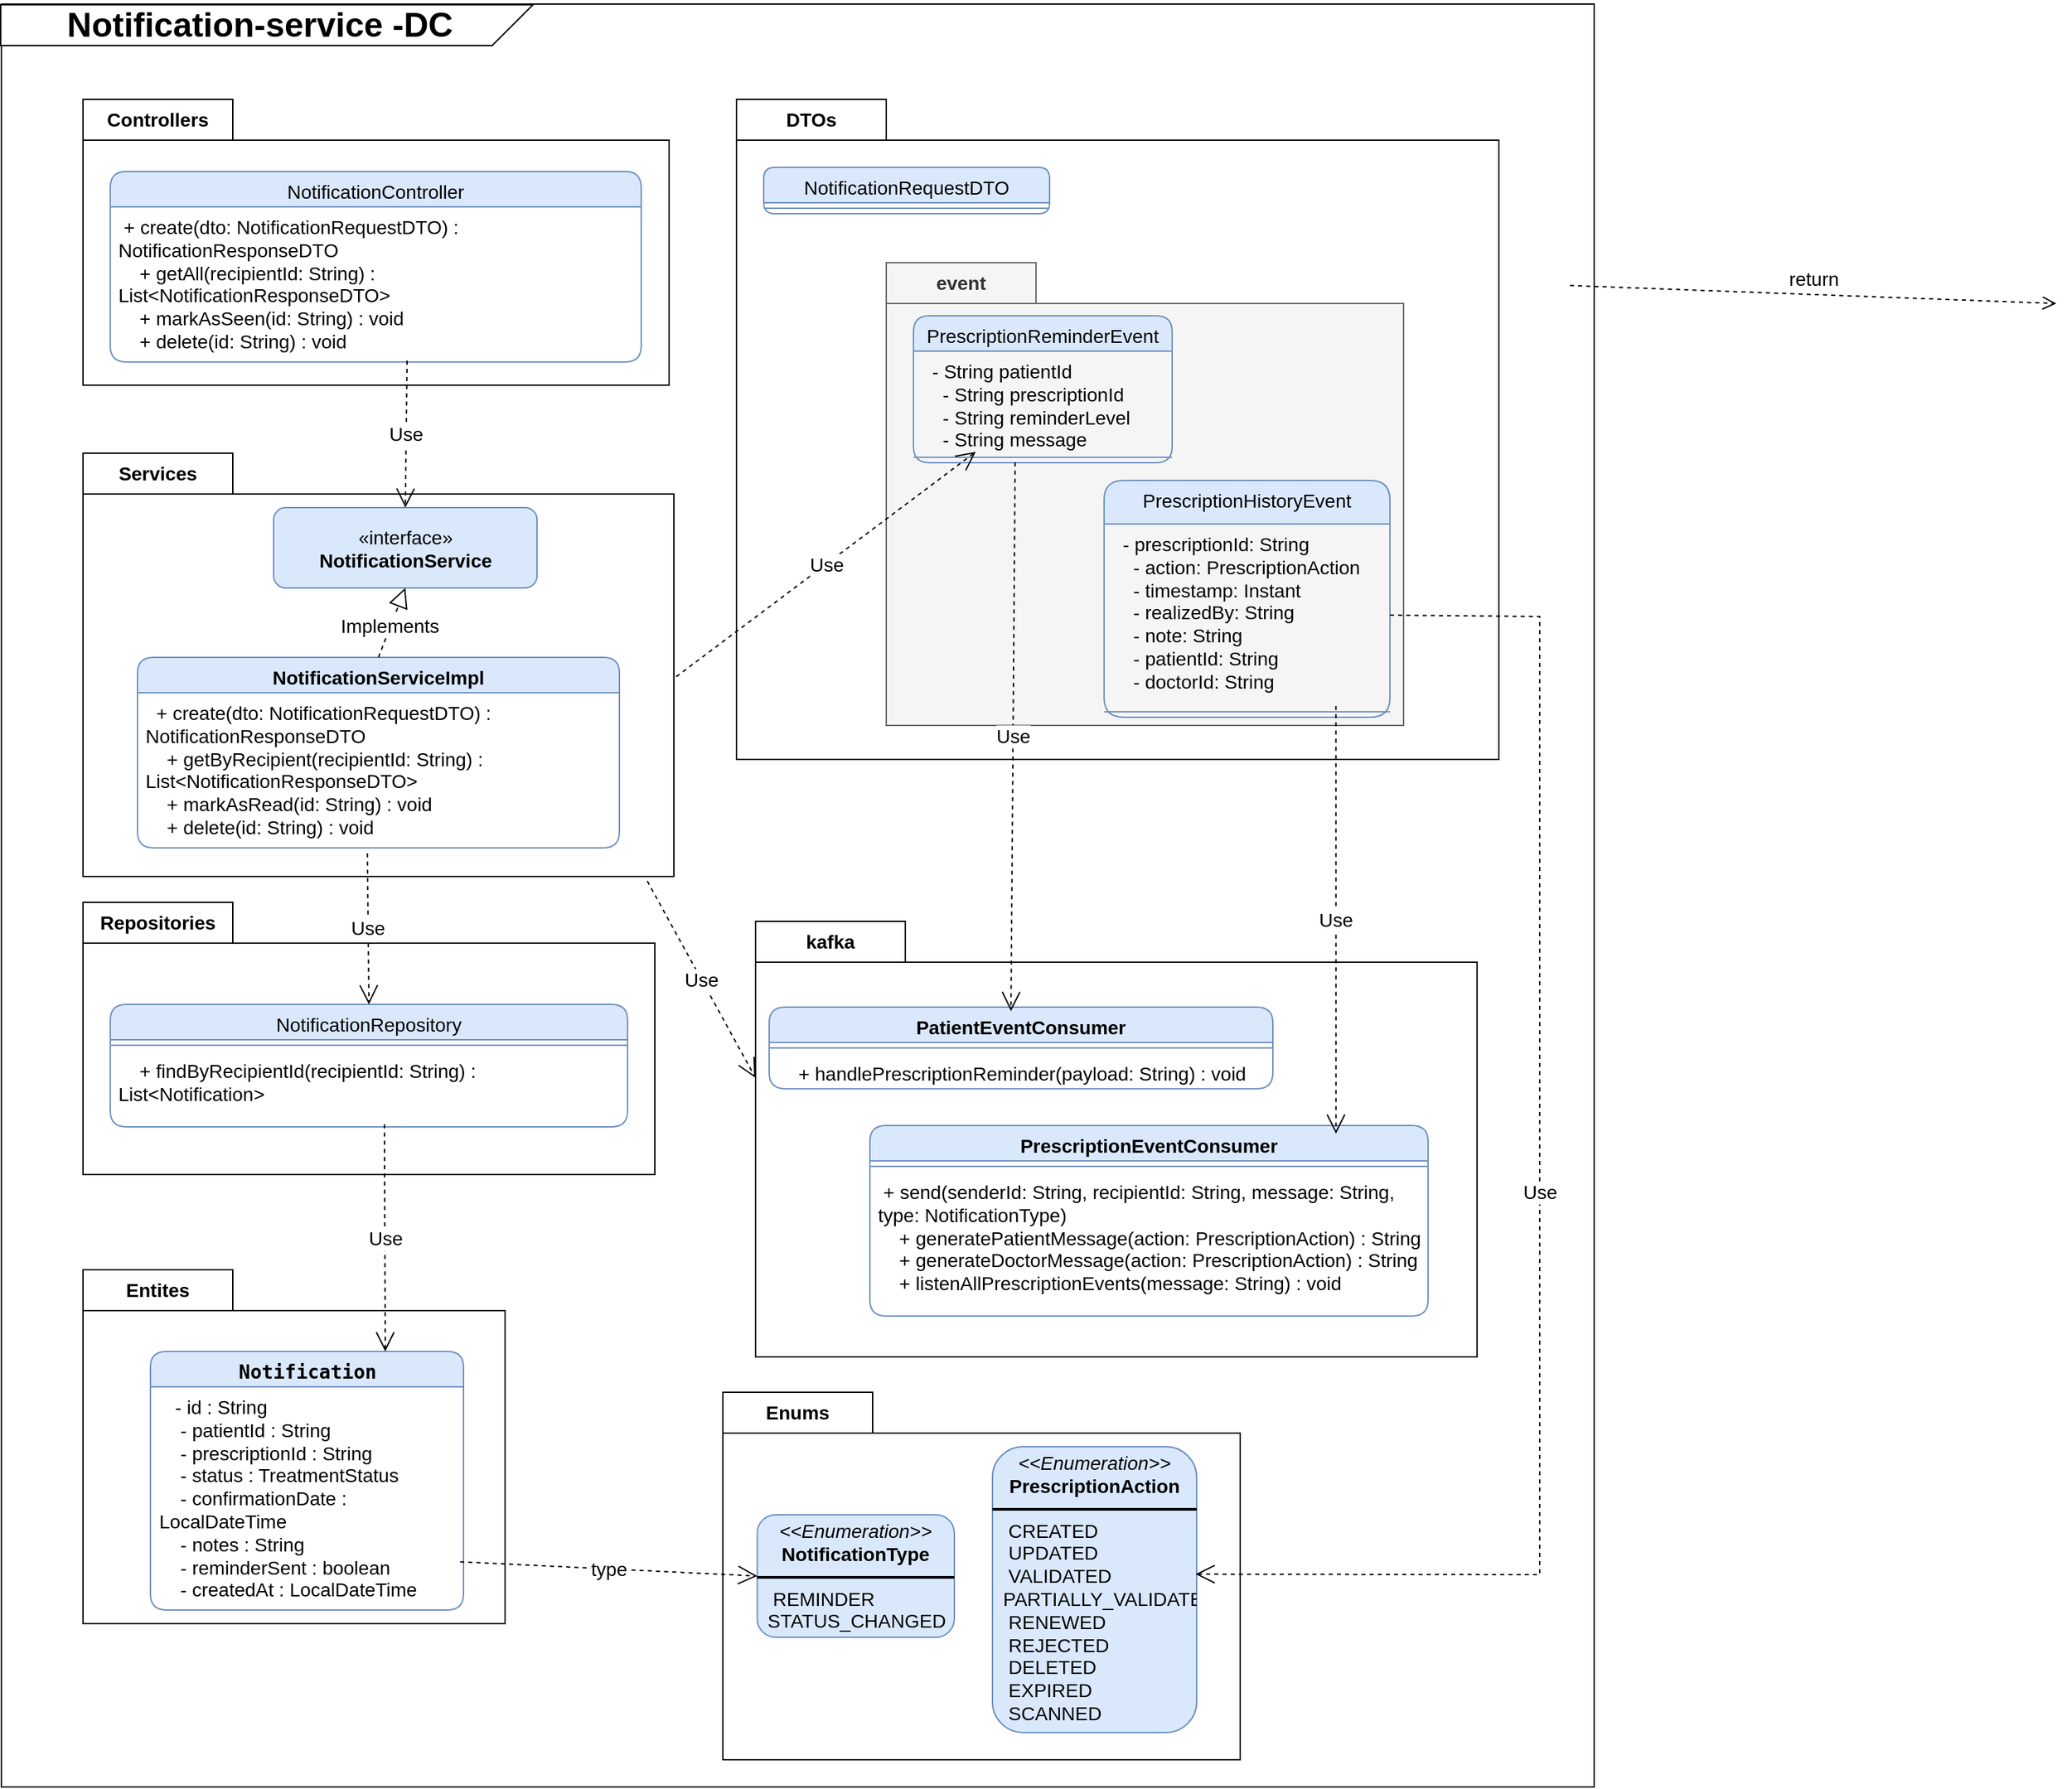 <mxfile version="28.2.0">
  <diagram name="Page-1" id="j-TZjf8S6RYhwzULQQCM">
    <mxGraphModel dx="4069" dy="2034" grid="1" gridSize="10" guides="1" tooltips="1" connect="1" arrows="1" fold="1" page="1" pageScale="1" pageWidth="1169" pageHeight="1654" math="0" shadow="0">
      <root>
        <mxCell id="0" />
        <mxCell id="1" parent="0" />
        <mxCell id="p0VomlxSAg0T8OADrMNB-1" value="" style="html=1;whiteSpace=wrap;fontSize=14;" vertex="1" parent="1">
          <mxGeometry x="670" y="390" width="1170" height="1310" as="geometry" />
        </mxCell>
        <mxCell id="p0VomlxSAg0T8OADrMNB-2" value="Entites" style="shape=folder;fontStyle=1;tabWidth=110;tabHeight=30;tabPosition=left;html=1;boundedLbl=1;labelInHeader=1;container=1;collapsible=0;recursiveResize=0;whiteSpace=wrap;fontSize=14;" vertex="1" parent="1">
          <mxGeometry x="730" y="1320" width="310" height="260" as="geometry" />
        </mxCell>
        <mxCell id="p0VomlxSAg0T8OADrMNB-3" value="&lt;div style=&quot;text-align: left;&quot;&gt;&lt;font face=&quot;monospace&quot;&gt;Notification&lt;/font&gt;&lt;/div&gt;" style="swimlane;fontStyle=1;align=center;verticalAlign=top;childLayout=stackLayout;horizontal=1;startSize=26;horizontalStack=0;resizeParent=1;resizeParentMax=0;resizeLast=0;collapsible=1;marginBottom=0;whiteSpace=wrap;html=1;fillColor=#dae8fc;strokeColor=#6c8ebf;rounded=1;fontSize=14;" vertex="1" parent="p0VomlxSAg0T8OADrMNB-2">
          <mxGeometry x="49.5" y="60" width="230" height="190" as="geometry">
            <mxRectangle x="200" y="60" width="70" height="30" as="alternateBounds" />
          </mxGeometry>
        </mxCell>
        <mxCell id="p0VomlxSAg0T8OADrMNB-4" value="&lt;div&gt;&amp;nbsp; &amp;nbsp;- id : String&lt;/div&gt;&lt;div&gt;&amp;nbsp; &amp;nbsp; - patientId : String&lt;/div&gt;&lt;div&gt;&amp;nbsp; &amp;nbsp; - prescriptionId : String&lt;/div&gt;&lt;div&gt;&amp;nbsp; &amp;nbsp; - status : TreatmentStatus&lt;/div&gt;&lt;div&gt;&amp;nbsp; &amp;nbsp; - confirmationDate : LocalDateTime&lt;/div&gt;&lt;div&gt;&amp;nbsp; &amp;nbsp; - notes : String&lt;/div&gt;&lt;div&gt;&amp;nbsp; &amp;nbsp; - reminderSent : boolean&lt;/div&gt;&lt;div&gt;&amp;nbsp; &amp;nbsp; - createdAt : LocalDateTime&lt;/div&gt;" style="text;strokeColor=none;fillColor=none;align=left;verticalAlign=top;spacingLeft=4;spacingRight=4;overflow=hidden;rotatable=0;points=[[0,0.5],[1,0.5]];portConstraint=eastwest;whiteSpace=wrap;html=1;rounded=1;fontSize=14;" vertex="1" parent="p0VomlxSAg0T8OADrMNB-3">
          <mxGeometry y="26" width="230" height="164" as="geometry" />
        </mxCell>
        <mxCell id="p0VomlxSAg0T8OADrMNB-7" value="DTOs" style="shape=folder;fontStyle=1;tabWidth=110;tabHeight=30;tabPosition=left;html=1;boundedLbl=1;labelInHeader=1;container=1;collapsible=0;recursiveResize=0;whiteSpace=wrap;fontSize=14;" vertex="1" parent="1">
          <mxGeometry x="1210" y="460" width="560" height="485" as="geometry" />
        </mxCell>
        <mxCell id="p0VomlxSAg0T8OADrMNB-91" value="&lt;div style=&quot;text-align: left;&quot;&gt;&lt;span style=&quot;font-weight: 400;&quot;&gt;NotificationRequestDTO&lt;/span&gt;&lt;/div&gt;" style="swimlane;fontStyle=1;align=center;verticalAlign=top;childLayout=stackLayout;horizontal=1;startSize=26;horizontalStack=0;resizeParent=1;resizeParentMax=0;resizeLast=0;collapsible=1;marginBottom=0;whiteSpace=wrap;html=1;fillColor=#dae8fc;strokeColor=#6c8ebf;rounded=1;fontSize=14;arcSize=50;" vertex="1" parent="p0VomlxSAg0T8OADrMNB-7">
          <mxGeometry x="20" y="50" width="210" height="34" as="geometry">
            <mxRectangle x="200" y="60" width="70" height="30" as="alternateBounds" />
          </mxGeometry>
        </mxCell>
        <mxCell id="p0VomlxSAg0T8OADrMNB-93" value="" style="line;strokeWidth=1;fillColor=none;align=left;verticalAlign=middle;spacingTop=-1;spacingLeft=3;spacingRight=3;rotatable=0;labelPosition=right;points=[];portConstraint=eastwest;strokeColor=inherit;rounded=1;fontSize=14;" vertex="1" parent="p0VomlxSAg0T8OADrMNB-91">
          <mxGeometry y="26" width="210" height="8" as="geometry" />
        </mxCell>
        <mxCell id="p0VomlxSAg0T8OADrMNB-11" value="event" style="shape=folder;fontStyle=1;tabWidth=110;tabHeight=30;tabPosition=left;html=1;boundedLbl=1;labelInHeader=1;container=1;collapsible=0;recursiveResize=0;whiteSpace=wrap;fillColor=#f5f5f5;fontColor=#333333;strokeColor=#666666;fontSize=14;" vertex="1" parent="p0VomlxSAg0T8OADrMNB-7">
          <mxGeometry x="110" y="120" width="380" height="340" as="geometry" />
        </mxCell>
        <mxCell id="p0VomlxSAg0T8OADrMNB-8" value="&lt;div style=&quot;text-align: left;&quot;&gt;&lt;span style=&quot;font-weight: 400;&quot;&gt;PrescriptionReminderEvent&lt;/span&gt;&lt;/div&gt;" style="swimlane;fontStyle=1;align=center;verticalAlign=top;childLayout=stackLayout;horizontal=1;startSize=26;horizontalStack=0;resizeParent=1;resizeParentMax=0;resizeLast=0;collapsible=1;marginBottom=0;whiteSpace=wrap;html=1;fillColor=#dae8fc;strokeColor=#6c8ebf;rounded=1;fontSize=14;" vertex="1" parent="p0VomlxSAg0T8OADrMNB-11">
          <mxGeometry x="20" y="39" width="190" height="108" as="geometry">
            <mxRectangle x="200" y="60" width="70" height="30" as="alternateBounds" />
          </mxGeometry>
        </mxCell>
        <mxCell id="p0VomlxSAg0T8OADrMNB-9" value="&lt;div&gt;&amp;nbsp; - String patientId&lt;/div&gt;&lt;div&gt;&amp;nbsp; &amp;nbsp; - String prescriptionId&lt;/div&gt;&lt;div&gt;&amp;nbsp; &amp;nbsp; - String reminderLevel&lt;/div&gt;&lt;div&gt;&amp;nbsp; &amp;nbsp; - String message&lt;/div&gt;" style="text;strokeColor=none;fillColor=none;align=left;verticalAlign=top;spacingLeft=4;spacingRight=4;overflow=hidden;rotatable=0;points=[[0,0.5],[1,0.5]];portConstraint=eastwest;whiteSpace=wrap;html=1;rounded=1;fontSize=14;" vertex="1" parent="p0VomlxSAg0T8OADrMNB-8">
          <mxGeometry y="26" width="190" height="74" as="geometry" />
        </mxCell>
        <mxCell id="p0VomlxSAg0T8OADrMNB-10" value="" style="line;strokeWidth=1;fillColor=none;align=left;verticalAlign=middle;spacingTop=-1;spacingLeft=3;spacingRight=3;rotatable=0;labelPosition=right;points=[];portConstraint=eastwest;strokeColor=inherit;rounded=1;fontSize=14;" vertex="1" parent="p0VomlxSAg0T8OADrMNB-8">
          <mxGeometry y="100" width="190" height="8" as="geometry" />
        </mxCell>
        <mxCell id="p0VomlxSAg0T8OADrMNB-87" value="&lt;div style=&quot;text-align: left;&quot;&gt;&lt;span style=&quot;font-weight: 400;&quot;&gt;PrescriptionHistoryEvent&lt;/span&gt;&lt;/div&gt;" style="swimlane;fontStyle=1;align=center;verticalAlign=top;childLayout=stackLayout;horizontal=1;startSize=32;horizontalStack=0;resizeParent=1;resizeParentMax=0;resizeLast=0;collapsible=1;marginBottom=0;whiteSpace=wrap;html=1;fillColor=#dae8fc;strokeColor=#6c8ebf;rounded=1;fontSize=14;" vertex="1" parent="p0VomlxSAg0T8OADrMNB-11">
          <mxGeometry x="160" y="160" width="210" height="174" as="geometry">
            <mxRectangle x="200" y="60" width="70" height="30" as="alternateBounds" />
          </mxGeometry>
        </mxCell>
        <mxCell id="p0VomlxSAg0T8OADrMNB-88" value="&lt;div&gt;&amp;nbsp; - prescriptionId: String&lt;/div&gt;&lt;div&gt;&amp;nbsp; &amp;nbsp; - action: PrescriptionAction&lt;/div&gt;&lt;div&gt;&amp;nbsp; &amp;nbsp; - timestamp: Instant&lt;/div&gt;&lt;div&gt;&amp;nbsp; &amp;nbsp; - realizedBy: String&lt;/div&gt;&lt;div&gt;&amp;nbsp; &amp;nbsp; - note: String&lt;/div&gt;&lt;div&gt;&amp;nbsp; &amp;nbsp; - patientId: String&lt;/div&gt;&lt;div&gt;&amp;nbsp; &amp;nbsp; - doctorId: String&lt;/div&gt;" style="text;strokeColor=none;fillColor=none;align=left;verticalAlign=top;spacingLeft=4;spacingRight=4;overflow=hidden;rotatable=0;points=[[0,0.5],[1,0.5]];portConstraint=eastwest;whiteSpace=wrap;html=1;rounded=1;fontSize=14;" vertex="1" parent="p0VomlxSAg0T8OADrMNB-87">
          <mxGeometry y="32" width="210" height="134" as="geometry" />
        </mxCell>
        <mxCell id="p0VomlxSAg0T8OADrMNB-89" value="" style="line;strokeWidth=1;fillColor=none;align=left;verticalAlign=middle;spacingTop=-1;spacingLeft=3;spacingRight=3;rotatable=0;labelPosition=right;points=[];portConstraint=eastwest;strokeColor=inherit;rounded=1;fontSize=14;" vertex="1" parent="p0VomlxSAg0T8OADrMNB-87">
          <mxGeometry y="166" width="210" height="8" as="geometry" />
        </mxCell>
        <mxCell id="p0VomlxSAg0T8OADrMNB-18" value="Services" style="shape=folder;fontStyle=1;tabWidth=110;tabHeight=30;tabPosition=left;html=1;boundedLbl=1;labelInHeader=1;container=1;collapsible=0;recursiveResize=0;whiteSpace=wrap;fontSize=14;" vertex="1" parent="1">
          <mxGeometry x="730" y="720" width="434" height="311" as="geometry" />
        </mxCell>
        <mxCell id="p0VomlxSAg0T8OADrMNB-29" value="«interface»&lt;br&gt;&lt;div style=&quot;text-align: left;&quot;&gt;&lt;b&gt;NotificationService&lt;/b&gt;&lt;/div&gt;" style="html=1;whiteSpace=wrap;fillColor=#dae8fc;strokeColor=#6c8ebf;rounded=1;fontSize=14;" vertex="1" parent="p0VomlxSAg0T8OADrMNB-18">
          <mxGeometry x="140" y="40" width="193.5" height="59" as="geometry" />
        </mxCell>
        <mxCell id="p0VomlxSAg0T8OADrMNB-30" value="&lt;div style=&quot;text-align: left;&quot;&gt;NotificationServiceImpl&lt;/div&gt;" style="swimlane;fontStyle=1;align=center;verticalAlign=top;childLayout=stackLayout;horizontal=1;startSize=26;horizontalStack=0;resizeParent=1;resizeParentMax=0;resizeLast=0;collapsible=1;marginBottom=0;whiteSpace=wrap;html=1;rounded=1;fillColor=#dae8fc;strokeColor=#6c8ebf;fontSize=14;" vertex="1" parent="p0VomlxSAg0T8OADrMNB-18">
          <mxGeometry x="40" y="150" width="354" height="140" as="geometry" />
        </mxCell>
        <mxCell id="p0VomlxSAg0T8OADrMNB-31" value="&lt;div&gt;&amp;nbsp; + create(dto: NotificationRequestDTO) : NotificationResponseDTO&lt;/div&gt;&lt;div&gt;&amp;nbsp; &amp;nbsp; + getByRecipient(recipientId: String) : List&amp;lt;NotificationResponseDTO&amp;gt;&lt;/div&gt;&lt;div&gt;&amp;nbsp; &amp;nbsp; + markAsRead(id: String) : void&lt;/div&gt;&lt;div&gt;&amp;nbsp; &amp;nbsp; + delete(id: String) : void&lt;/div&gt;" style="text;strokeColor=none;fillColor=none;align=left;verticalAlign=top;spacingLeft=4;spacingRight=4;overflow=hidden;rotatable=0;points=[[0,0.5],[1,0.5]];portConstraint=eastwest;whiteSpace=wrap;html=1;rounded=1;fontSize=14;" vertex="1" parent="p0VomlxSAg0T8OADrMNB-30">
          <mxGeometry y="26" width="354" height="114" as="geometry" />
        </mxCell>
        <mxCell id="p0VomlxSAg0T8OADrMNB-32" value="" style="endArrow=block;dashed=1;endFill=0;endSize=12;html=1;rounded=0;exitX=0.5;exitY=0;exitDx=0;exitDy=0;entryX=0.5;entryY=1;entryDx=0;entryDy=0;fontSize=14;" edge="1" parent="p0VomlxSAg0T8OADrMNB-18" source="p0VomlxSAg0T8OADrMNB-30" target="p0VomlxSAg0T8OADrMNB-29">
          <mxGeometry width="160" relative="1" as="geometry">
            <mxPoint x="491.5" y="450" as="sourcePoint" />
            <mxPoint x="344.5" y="370" as="targetPoint" />
          </mxGeometry>
        </mxCell>
        <mxCell id="p0VomlxSAg0T8OADrMNB-33" value="Implements" style="edgeLabel;html=1;align=center;verticalAlign=middle;resizable=0;points=[];fontSize=14;" vertex="1" connectable="0" parent="p0VomlxSAg0T8OADrMNB-32">
          <mxGeometry x="-0.1" y="1" relative="1" as="geometry">
            <mxPoint as="offset" />
          </mxGeometry>
        </mxCell>
        <mxCell id="p0VomlxSAg0T8OADrMNB-34" value="Controllers" style="shape=folder;fontStyle=1;tabWidth=110;tabHeight=30;tabPosition=left;html=1;boundedLbl=1;labelInHeader=1;container=1;collapsible=0;recursiveResize=0;whiteSpace=wrap;fontSize=14;" vertex="1" parent="1">
          <mxGeometry x="730" y="460" width="430.5" height="210" as="geometry" />
        </mxCell>
        <mxCell id="p0VomlxSAg0T8OADrMNB-39" value="&lt;div style=&quot;text-align: left;&quot;&gt;&lt;span style=&quot;font-weight: 400;&quot;&gt;NotificationController&lt;/span&gt;&lt;/div&gt;" style="swimlane;fontStyle=1;align=center;verticalAlign=top;childLayout=stackLayout;horizontal=1;startSize=26;horizontalStack=0;resizeParent=1;resizeParentMax=0;resizeLast=0;collapsible=1;marginBottom=0;whiteSpace=wrap;html=1;rounded=1;fillColor=#dae8fc;strokeColor=#6c8ebf;fontSize=14;" vertex="1" parent="p0VomlxSAg0T8OADrMNB-34">
          <mxGeometry x="20" y="53" width="390" height="140" as="geometry" />
        </mxCell>
        <mxCell id="p0VomlxSAg0T8OADrMNB-40" value="&lt;div&gt;&lt;div&gt;&amp;nbsp;+ create(dto: NotificationRequestDTO) : NotificationResponseDTO&lt;/div&gt;&lt;div&gt;&amp;nbsp; &amp;nbsp; + getAll(recipientId: String) : List&amp;lt;NotificationResponseDTO&amp;gt;&lt;/div&gt;&lt;div&gt;&amp;nbsp; &amp;nbsp; + markAsSeen(id: String) : void&lt;/div&gt;&lt;div&gt;&amp;nbsp; &amp;nbsp; + delete(id: String) : void&lt;/div&gt;&lt;/div&gt;" style="text;strokeColor=none;fillColor=none;align=left;verticalAlign=top;spacingLeft=4;spacingRight=4;overflow=hidden;rotatable=0;points=[[0,0.5],[1,0.5]];portConstraint=eastwest;whiteSpace=wrap;html=1;rounded=1;fontSize=14;" vertex="1" parent="p0VomlxSAg0T8OADrMNB-39">
          <mxGeometry y="26" width="390" height="114" as="geometry" />
        </mxCell>
        <mxCell id="p0VomlxSAg0T8OADrMNB-41" value="Repositories" style="shape=folder;fontStyle=1;tabWidth=110;tabHeight=30;tabPosition=left;html=1;boundedLbl=1;labelInHeader=1;container=1;collapsible=0;recursiveResize=0;whiteSpace=wrap;fontSize=14;" vertex="1" parent="1">
          <mxGeometry x="730" y="1050" width="420" height="200" as="geometry" />
        </mxCell>
        <mxCell id="p0VomlxSAg0T8OADrMNB-42" value="&lt;div style=&quot;text-align: left;&quot;&gt;&lt;span style=&quot;font-weight: 400;&quot;&gt;NotificationRepository&lt;/span&gt;&lt;/div&gt;" style="swimlane;fontStyle=1;align=center;verticalAlign=top;childLayout=stackLayout;horizontal=1;startSize=26;horizontalStack=0;resizeParent=1;resizeParentMax=0;resizeLast=0;collapsible=1;marginBottom=0;whiteSpace=wrap;html=1;rounded=1;fillColor=#dae8fc;strokeColor=#6c8ebf;fontSize=14;" vertex="1" parent="p0VomlxSAg0T8OADrMNB-41">
          <mxGeometry x="20" y="75" width="380" height="90" as="geometry" />
        </mxCell>
        <mxCell id="p0VomlxSAg0T8OADrMNB-43" value="" style="line;strokeWidth=1;fillColor=none;align=left;verticalAlign=middle;spacingTop=-1;spacingLeft=3;spacingRight=3;rotatable=0;labelPosition=right;points=[];portConstraint=eastwest;strokeColor=inherit;rounded=1;fontSize=14;" vertex="1" parent="p0VomlxSAg0T8OADrMNB-42">
          <mxGeometry y="26" width="380" height="8" as="geometry" />
        </mxCell>
        <mxCell id="p0VomlxSAg0T8OADrMNB-44" value="&lt;div&gt;&amp;nbsp; &amp;nbsp; + findByRecipientId(recipientId: String) : List&amp;lt;Notification&amp;gt;&lt;/div&gt;&lt;div&gt;&lt;br&gt;&lt;/div&gt;" style="text;strokeColor=none;fillColor=none;align=left;verticalAlign=top;spacingLeft=4;spacingRight=4;overflow=hidden;rotatable=0;points=[[0,0.5],[1,0.5]];portConstraint=eastwest;whiteSpace=wrap;html=1;rounded=1;fontSize=14;" vertex="1" parent="p0VomlxSAg0T8OADrMNB-42">
          <mxGeometry y="34" width="380" height="56" as="geometry" />
        </mxCell>
        <mxCell id="p0VomlxSAg0T8OADrMNB-48" value="" style="shape=card;whiteSpace=wrap;html=1;rotation=90;flipV=1;flipH=0;direction=west;fontSize=14;" vertex="1" parent="1">
          <mxGeometry x="850" y="210" width="30" height="391" as="geometry" />
        </mxCell>
        <mxCell id="p0VomlxSAg0T8OADrMNB-49" value="&lt;h1 style=&quot;text-align: left; margin-top: 0px;&quot;&gt;&lt;span style=&quot;background-color: transparent; color: light-dark(rgb(0, 0, 0), rgb(255, 255, 255));&quot;&gt;&lt;font style=&quot;font-size: 25px;&quot;&gt;Notification-service -DC&lt;/font&gt;&lt;/span&gt;&lt;/h1&gt;" style="text;html=1;align=center;verticalAlign=middle;whiteSpace=wrap;rounded=0;fontSize=14;" vertex="1" parent="1">
          <mxGeometry x="690" y="400" width="340" height="27" as="geometry" />
        </mxCell>
        <mxCell id="p0VomlxSAg0T8OADrMNB-58" value="return" style="html=1;verticalAlign=bottom;endArrow=open;dashed=1;endSize=8;curved=0;rounded=0;entryX=0.538;entryY=0.187;entryDx=0;entryDy=0;entryPerimeter=0;fontSize=14;exitX=0.929;exitY=0.98;exitDx=0;exitDy=0;exitPerimeter=0;" edge="1" parent="1" target="p0VomlxSAg0T8OADrMNB-60">
          <mxGeometry relative="1" as="geometry">
            <mxPoint x="1822.22" y="596.8" as="sourcePoint" />
            <mxPoint x="2179.5" y="610" as="targetPoint" />
            <Array as="points" />
          </mxGeometry>
        </mxCell>
        <mxCell id="p0VomlxSAg0T8OADrMNB-59" value="Use" style="endArrow=open;endSize=12;dashed=1;html=1;rounded=0;exitX=0.53;exitY=0.967;exitDx=0;exitDy=0;entryX=0.75;entryY=0;entryDx=0;entryDy=0;fontSize=14;exitPerimeter=0;" edge="1" parent="1" source="p0VomlxSAg0T8OADrMNB-44" target="p0VomlxSAg0T8OADrMNB-3">
          <mxGeometry width="160" relative="1" as="geometry">
            <mxPoint x="1548" y="1981.5" as="sourcePoint" />
            <mxPoint x="1411" y="2126.5" as="targetPoint" />
          </mxGeometry>
        </mxCell>
        <mxCell id="p0VomlxSAg0T8OADrMNB-65" value="kafka" style="shape=folder;fontStyle=1;tabWidth=110;tabHeight=30;tabPosition=left;html=1;boundedLbl=1;labelInHeader=1;container=1;collapsible=0;recursiveResize=0;whiteSpace=wrap;fontSize=14;" vertex="1" parent="1">
          <mxGeometry x="1224" y="1064" width="530" height="320" as="geometry" />
        </mxCell>
        <mxCell id="p0VomlxSAg0T8OADrMNB-66" value="&lt;div style=&quot;text-align: left;&quot;&gt;PatientEventConsumer&lt;/div&gt;" style="swimlane;fontStyle=1;align=center;verticalAlign=top;childLayout=stackLayout;horizontal=1;startSize=26;horizontalStack=0;resizeParent=1;resizeParentMax=0;resizeLast=0;collapsible=1;marginBottom=0;whiteSpace=wrap;html=1;rounded=1;fillColor=#dae8fc;strokeColor=#6c8ebf;fontSize=14;" vertex="1" parent="p0VomlxSAg0T8OADrMNB-65">
          <mxGeometry x="10" y="63" width="370" height="60" as="geometry" />
        </mxCell>
        <mxCell id="p0VomlxSAg0T8OADrMNB-67" value="" style="line;strokeWidth=1;fillColor=none;align=left;verticalAlign=middle;spacingTop=-1;spacingLeft=3;spacingRight=3;rotatable=0;labelPosition=right;points=[];portConstraint=eastwest;strokeColor=inherit;rounded=1;fontSize=14;" vertex="1" parent="p0VomlxSAg0T8OADrMNB-66">
          <mxGeometry y="26" width="370" height="8" as="geometry" />
        </mxCell>
        <mxCell id="p0VomlxSAg0T8OADrMNB-68" value="&lt;div&gt;&lt;div&gt;&amp;nbsp; &amp;nbsp; + handlePrescriptionReminder(payload: String) : void&lt;/div&gt;&lt;/div&gt;&lt;div&gt;&lt;br&gt;&lt;/div&gt;" style="text;strokeColor=none;fillColor=none;align=left;verticalAlign=top;spacingLeft=4;spacingRight=4;overflow=hidden;rotatable=0;points=[[0,0.5],[1,0.5]];portConstraint=eastwest;whiteSpace=wrap;html=1;rounded=1;fontSize=14;" vertex="1" parent="p0VomlxSAg0T8OADrMNB-66">
          <mxGeometry y="34" width="370" height="26" as="geometry" />
        </mxCell>
        <mxCell id="p0VomlxSAg0T8OADrMNB-94" value="&lt;div style=&quot;text-align: left;&quot;&gt;PrescriptionEventConsumer&lt;/div&gt;" style="swimlane;fontStyle=1;align=center;verticalAlign=top;childLayout=stackLayout;horizontal=1;startSize=26;horizontalStack=0;resizeParent=1;resizeParentMax=0;resizeLast=0;collapsible=1;marginBottom=0;whiteSpace=wrap;html=1;rounded=1;fillColor=#dae8fc;strokeColor=#6c8ebf;fontSize=14;" vertex="1" parent="p0VomlxSAg0T8OADrMNB-65">
          <mxGeometry x="84" y="150" width="410" height="140" as="geometry" />
        </mxCell>
        <mxCell id="p0VomlxSAg0T8OADrMNB-95" value="" style="line;strokeWidth=1;fillColor=none;align=left;verticalAlign=middle;spacingTop=-1;spacingLeft=3;spacingRight=3;rotatable=0;labelPosition=right;points=[];portConstraint=eastwest;strokeColor=inherit;rounded=1;fontSize=14;" vertex="1" parent="p0VomlxSAg0T8OADrMNB-94">
          <mxGeometry y="26" width="410" height="8" as="geometry" />
        </mxCell>
        <mxCell id="p0VomlxSAg0T8OADrMNB-96" value="&lt;div&gt;&lt;div&gt;&amp;nbsp;+ send(senderId: String, recipientId: String, message: String, type: NotificationType)&lt;/div&gt;&lt;div&gt;&amp;nbsp; &amp;nbsp; + generatePatientMessage(action: PrescriptionAction) : String&lt;/div&gt;&lt;div&gt;&amp;nbsp; &amp;nbsp; + generateDoctorMessage(action: PrescriptionAction) : String&lt;/div&gt;&lt;div&gt;&amp;nbsp; &amp;nbsp; + listenAllPrescriptionEvents(message: String) : void&lt;/div&gt;&lt;/div&gt;" style="text;strokeColor=none;fillColor=none;align=left;verticalAlign=top;spacingLeft=4;spacingRight=4;overflow=hidden;rotatable=0;points=[[0,0.5],[1,0.5]];portConstraint=eastwest;whiteSpace=wrap;html=1;rounded=1;fontSize=14;" vertex="1" parent="p0VomlxSAg0T8OADrMNB-94">
          <mxGeometry y="34" width="410" height="106" as="geometry" />
        </mxCell>
        <mxCell id="p0VomlxSAg0T8OADrMNB-72" value="Use" style="endArrow=open;endSize=12;dashed=1;html=1;rounded=0;exitX=0.559;exitY=0.991;exitDx=0;exitDy=0;exitPerimeter=0;fontSize=14;entryX=0.5;entryY=0;entryDx=0;entryDy=0;" edge="1" parent="1" source="p0VomlxSAg0T8OADrMNB-40" target="p0VomlxSAg0T8OADrMNB-29">
          <mxGeometry width="160" relative="1" as="geometry">
            <mxPoint x="1192.5" y="850" as="sourcePoint" />
            <mxPoint x="1180.5" y="1040" as="targetPoint" />
          </mxGeometry>
        </mxCell>
        <mxCell id="p0VomlxSAg0T8OADrMNB-73" value="Use" style="endArrow=open;endSize=12;dashed=1;html=1;rounded=0;exitX=0.477;exitY=1.035;exitDx=0;exitDy=0;exitPerimeter=0;entryX=0.5;entryY=0;entryDx=0;entryDy=0;fontSize=14;" edge="1" parent="1" source="p0VomlxSAg0T8OADrMNB-31" target="p0VomlxSAg0T8OADrMNB-42">
          <mxGeometry width="160" relative="1" as="geometry">
            <mxPoint x="1174.5" y="1160" as="sourcePoint" />
            <mxPoint x="1295.5" y="1200" as="targetPoint" />
          </mxGeometry>
        </mxCell>
        <mxCell id="p0VomlxSAg0T8OADrMNB-77" value="Use" style="endArrow=open;endSize=12;dashed=1;html=1;rounded=0;exitX=0.955;exitY=1.011;exitDx=0;exitDy=0;exitPerimeter=0;entryX=0;entryY=0;entryDx=0;entryDy=115;fontSize=14;entryPerimeter=0;" edge="1" parent="1" source="p0VomlxSAg0T8OADrMNB-18" target="p0VomlxSAg0T8OADrMNB-65">
          <mxGeometry width="160" relative="1" as="geometry">
            <mxPoint x="1442.5" y="1160" as="sourcePoint" />
            <mxPoint x="1350.5" y="1290" as="targetPoint" />
          </mxGeometry>
        </mxCell>
        <mxCell id="p0VomlxSAg0T8OADrMNB-78" value="Use" style="endArrow=open;endSize=12;dashed=1;html=1;rounded=0;exitX=1.004;exitY=0.528;exitDx=0;exitDy=0;exitPerimeter=0;fontSize=14;" edge="1" parent="1" source="p0VomlxSAg0T8OADrMNB-18" target="p0VomlxSAg0T8OADrMNB-9">
          <mxGeometry width="160" relative="1" as="geometry">
            <mxPoint x="1530.5" y="1150" as="sourcePoint" />
            <mxPoint x="1652.5" y="1482" as="targetPoint" />
          </mxGeometry>
        </mxCell>
        <mxCell id="p0VomlxSAg0T8OADrMNB-69" value="Enums" style="shape=folder;fontStyle=1;tabWidth=110;tabHeight=30;tabPosition=left;html=1;boundedLbl=1;labelInHeader=1;container=1;collapsible=0;recursiveResize=0;whiteSpace=wrap;fontSize=14;" vertex="1" parent="1">
          <mxGeometry x="1200" y="1410" width="380" height="270" as="geometry" />
        </mxCell>
        <mxCell id="p0VomlxSAg0T8OADrMNB-70" value="&lt;p style=&quot;margin:0px;margin-top:4px;text-align:center;&quot;&gt;&lt;i&gt;&amp;lt;&amp;lt;Enumeration&amp;gt;&amp;gt;&lt;/i&gt;&lt;br&gt;&lt;b&gt;NotificationType&lt;/b&gt;&lt;/p&gt;&lt;hr style=&quot;border-style:solid;&quot;&gt;&lt;p style=&quot;margin:0px;margin-left:4px;&quot;&gt;&amp;nbsp;&lt;span style=&quot;background-color: transparent;&quot;&gt;&amp;nbsp;REMINDER&lt;/span&gt;&lt;br&gt;&lt;/p&gt;&lt;p style=&quot;margin:0px;margin-left:4px;&quot;&gt;&amp;nbsp;STATUS_CHANGED&lt;/p&gt;" style="verticalAlign=top;align=left;overflow=fill;html=1;whiteSpace=wrap;fillColor=#dae8fc;strokeColor=#6c8ebf;rounded=1;fontSize=14;" vertex="1" parent="p0VomlxSAg0T8OADrMNB-69">
          <mxGeometry x="25.25" y="90" width="144.75" height="90" as="geometry" />
        </mxCell>
        <mxCell id="p0VomlxSAg0T8OADrMNB-90" value="&lt;p style=&quot;margin:0px;margin-top:4px;text-align:center;&quot;&gt;&lt;i&gt;&amp;lt;&amp;lt;Enumeration&amp;gt;&amp;gt;&lt;/i&gt;&lt;br&gt;&lt;b&gt;PrescriptionAction&lt;/b&gt;&lt;/p&gt;&lt;hr style=&quot;border-style:solid;&quot;&gt;&lt;p style=&quot;margin:0px;margin-left:4px;&quot;&gt;&amp;nbsp; CREATED&lt;/p&gt;&lt;p style=&quot;margin:0px;margin-left:4px;&quot;&gt;&amp;nbsp; UPDATED&lt;/p&gt;&lt;p style=&quot;margin:0px;margin-left:4px;&quot;&gt;&amp;nbsp; VALIDATED&lt;/p&gt;&lt;p style=&quot;margin:0px;margin-left:4px;&quot;&gt;&amp;nbsp;PARTIALLY_VALIDATED&lt;/p&gt;&lt;p style=&quot;margin:0px;margin-left:4px;&quot;&gt;&amp;nbsp; RENEWED&lt;/p&gt;&lt;p style=&quot;margin:0px;margin-left:4px;&quot;&gt;&amp;nbsp; REJECTED&lt;/p&gt;&lt;p style=&quot;margin:0px;margin-left:4px;&quot;&gt;&amp;nbsp; DELETED&lt;/p&gt;&lt;p style=&quot;margin:0px;margin-left:4px;&quot;&gt;&amp;nbsp; EXPIRED&lt;/p&gt;&lt;p style=&quot;margin:0px;margin-left:4px;&quot;&gt;&amp;nbsp; SCANNED&lt;/p&gt;" style="verticalAlign=top;align=left;overflow=fill;html=1;whiteSpace=wrap;fillColor=#dae8fc;strokeColor=#6c8ebf;rounded=1;fontSize=14;" vertex="1" parent="p0VomlxSAg0T8OADrMNB-69">
          <mxGeometry x="198" y="40" width="150" height="210" as="geometry" />
        </mxCell>
        <mxCell id="p0VomlxSAg0T8OADrMNB-75" value="type" style="endArrow=open;endSize=12;dashed=1;html=1;rounded=0;exitX=0.989;exitY=0.784;exitDx=0;exitDy=0;exitPerimeter=0;entryX=0;entryY=0.5;entryDx=0;entryDy=0;fontSize=14;" edge="1" parent="1" source="p0VomlxSAg0T8OADrMNB-4" target="p0VomlxSAg0T8OADrMNB-70">
          <mxGeometry width="160" relative="1" as="geometry">
            <mxPoint x="1507.5" y="1630" as="sourcePoint" />
            <mxPoint x="1370.5" y="1775" as="targetPoint" />
          </mxGeometry>
        </mxCell>
        <mxCell id="p0VomlxSAg0T8OADrMNB-97" value="Use" style="endArrow=open;endSize=12;dashed=1;html=1;rounded=0;exitX=0.393;exitY=0.974;exitDx=0;exitDy=0;exitPerimeter=0;fontSize=14;entryX=0.48;entryY=0.049;entryDx=0;entryDy=0;entryPerimeter=0;" edge="1" parent="1" source="p0VomlxSAg0T8OADrMNB-10" target="p0VomlxSAg0T8OADrMNB-66">
          <mxGeometry width="160" relative="1" as="geometry">
            <mxPoint x="1250" y="985" as="sourcePoint" />
            <mxPoint x="1470" y="820" as="targetPoint" />
          </mxGeometry>
        </mxCell>
        <mxCell id="p0VomlxSAg0T8OADrMNB-98" value="Use" style="endArrow=open;endSize=12;dashed=1;html=1;rounded=0;exitX=0.811;exitY=0.998;exitDx=0;exitDy=0;exitPerimeter=0;fontSize=14;entryX=0.835;entryY=0.043;entryDx=0;entryDy=0;entryPerimeter=0;" edge="1" parent="1" source="p0VomlxSAg0T8OADrMNB-88" target="p0VomlxSAg0T8OADrMNB-94">
          <mxGeometry width="160" relative="1" as="geometry">
            <mxPoint x="1610" y="1245" as="sourcePoint" />
            <mxPoint x="1830" y="1080" as="targetPoint" />
          </mxGeometry>
        </mxCell>
        <mxCell id="p0VomlxSAg0T8OADrMNB-99" value="Use" style="endArrow=open;endSize=12;dashed=1;html=1;rounded=0;exitX=1;exitY=0.5;exitDx=0;exitDy=0;fontSize=14;entryX=0.995;entryY=0.446;entryDx=0;entryDy=0;entryPerimeter=0;" edge="1" parent="1" source="p0VomlxSAg0T8OADrMNB-88" target="p0VomlxSAg0T8OADrMNB-90">
          <mxGeometry width="160" relative="1" as="geometry">
            <mxPoint x="1674" y="950" as="sourcePoint" />
            <mxPoint x="1640" y="1258" as="targetPoint" />
            <Array as="points">
              <mxPoint x="1800" y="840" />
              <mxPoint x="1800" y="1544" />
            </Array>
          </mxGeometry>
        </mxCell>
      </root>
    </mxGraphModel>
  </diagram>
</mxfile>
